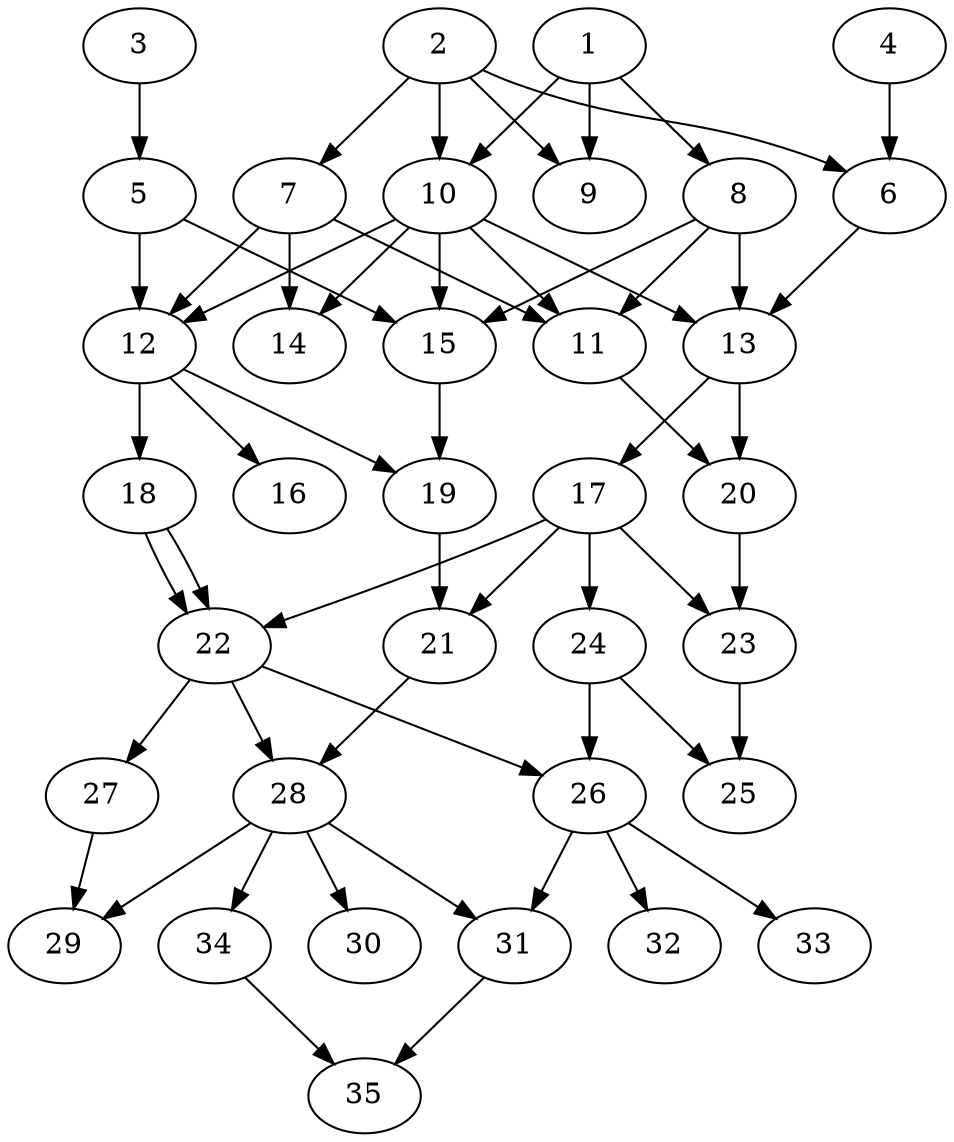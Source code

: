 // DAG automatically generated by daggen at Thu Oct  3 14:05:38 2019
// ./daggen --dot -n 35 --ccr 0.3 --fat 0.5 --regular 0.7 --density 0.5 --mindata 5242880 --maxdata 52428800 
digraph G {
  1 [size="104174933", alpha="0.18", expect_size="31252480"] 
  1 -> 8 [size ="31252480"]
  1 -> 9 [size ="31252480"]
  1 -> 10 [size ="31252480"]
  2 [size="172868267", alpha="0.15", expect_size="51860480"] 
  2 -> 6 [size ="51860480"]
  2 -> 7 [size ="51860480"]
  2 -> 9 [size ="51860480"]
  2 -> 10 [size ="51860480"]
  3 [size="64771413", alpha="0.01", expect_size="19431424"] 
  3 -> 5 [size ="19431424"]
  4 [size="106349227", alpha="0.01", expect_size="31904768"] 
  4 -> 6 [size ="31904768"]
  5 [size="88954880", alpha="0.05", expect_size="26686464"] 
  5 -> 12 [size ="26686464"]
  5 -> 15 [size ="26686464"]
  6 [size="31788373", alpha="0.15", expect_size="9536512"] 
  6 -> 13 [size ="9536512"]
  7 [size="46049280", alpha="0.12", expect_size="13814784"] 
  7 -> 11 [size ="13814784"]
  7 -> 12 [size ="13814784"]
  7 -> 14 [size ="13814784"]
  8 [size="139311787", alpha="0.01", expect_size="41793536"] 
  8 -> 11 [size ="41793536"]
  8 -> 13 [size ="41793536"]
  8 -> 15 [size ="41793536"]
  9 [size="115770027", alpha="0.12", expect_size="34731008"] 
  10 [size="31006720", alpha="0.09", expect_size="9302016"] 
  10 -> 11 [size ="9302016"]
  10 -> 12 [size ="9302016"]
  10 -> 13 [size ="9302016"]
  10 -> 14 [size ="9302016"]
  10 -> 15 [size ="9302016"]
  11 [size="164802560", alpha="0.03", expect_size="49440768"] 
  11 -> 20 [size ="49440768"]
  12 [size="149831680", alpha="0.04", expect_size="44949504"] 
  12 -> 16 [size ="44949504"]
  12 -> 18 [size ="44949504"]
  12 -> 19 [size ="44949504"]
  13 [size="113493333", alpha="0.18", expect_size="34048000"] 
  13 -> 17 [size ="34048000"]
  13 -> 20 [size ="34048000"]
  14 [size="117978453", alpha="0.05", expect_size="35393536"] 
  15 [size="124907520", alpha="0.14", expect_size="37472256"] 
  15 -> 19 [size ="37472256"]
  16 [size="163089067", alpha="0.04", expect_size="48926720"] 
  17 [size="127675733", alpha="0.08", expect_size="38302720"] 
  17 -> 21 [size ="38302720"]
  17 -> 22 [size ="38302720"]
  17 -> 23 [size ="38302720"]
  17 -> 24 [size ="38302720"]
  18 [size="66641920", alpha="0.12", expect_size="19992576"] 
  18 -> 22 [size ="19992576"]
  18 -> 22 [size ="19992576"]
  19 [size="74192213", alpha="0.07", expect_size="22257664"] 
  19 -> 21 [size ="22257664"]
  20 [size="166212267", alpha="0.11", expect_size="49863680"] 
  20 -> 23 [size ="49863680"]
  21 [size="81070080", alpha="0.05", expect_size="24321024"] 
  21 -> 28 [size ="24321024"]
  22 [size="100785493", alpha="0.19", expect_size="30235648"] 
  22 -> 26 [size ="30235648"]
  22 -> 27 [size ="30235648"]
  22 -> 28 [size ="30235648"]
  23 [size="134570667", alpha="0.20", expect_size="40371200"] 
  23 -> 25 [size ="40371200"]
  24 [size="116391253", alpha="0.11", expect_size="34917376"] 
  24 -> 25 [size ="34917376"]
  24 -> 26 [size ="34917376"]
  25 [size="152320000", alpha="0.12", expect_size="45696000"] 
  26 [size="106567680", alpha="0.14", expect_size="31970304"] 
  26 -> 31 [size ="31970304"]
  26 -> 32 [size ="31970304"]
  26 -> 33 [size ="31970304"]
  27 [size="135113387", alpha="0.00", expect_size="40534016"] 
  27 -> 29 [size ="40534016"]
  28 [size="43410773", alpha="0.02", expect_size="13023232"] 
  28 -> 29 [size ="13023232"]
  28 -> 30 [size ="13023232"]
  28 -> 31 [size ="13023232"]
  28 -> 34 [size ="13023232"]
  29 [size="139373227", alpha="0.16", expect_size="41811968"] 
  30 [size="37799253", alpha="0.12", expect_size="11339776"] 
  31 [size="120777387", alpha="0.06", expect_size="36233216"] 
  31 -> 35 [size ="36233216"]
  32 [size="160440320", alpha="0.18", expect_size="48132096"] 
  33 [size="154893653", alpha="0.01", expect_size="46468096"] 
  34 [size="151429120", alpha="0.18", expect_size="45428736"] 
  34 -> 35 [size ="45428736"]
  35 [size="81633280", alpha="0.08", expect_size="24489984"] 
}
